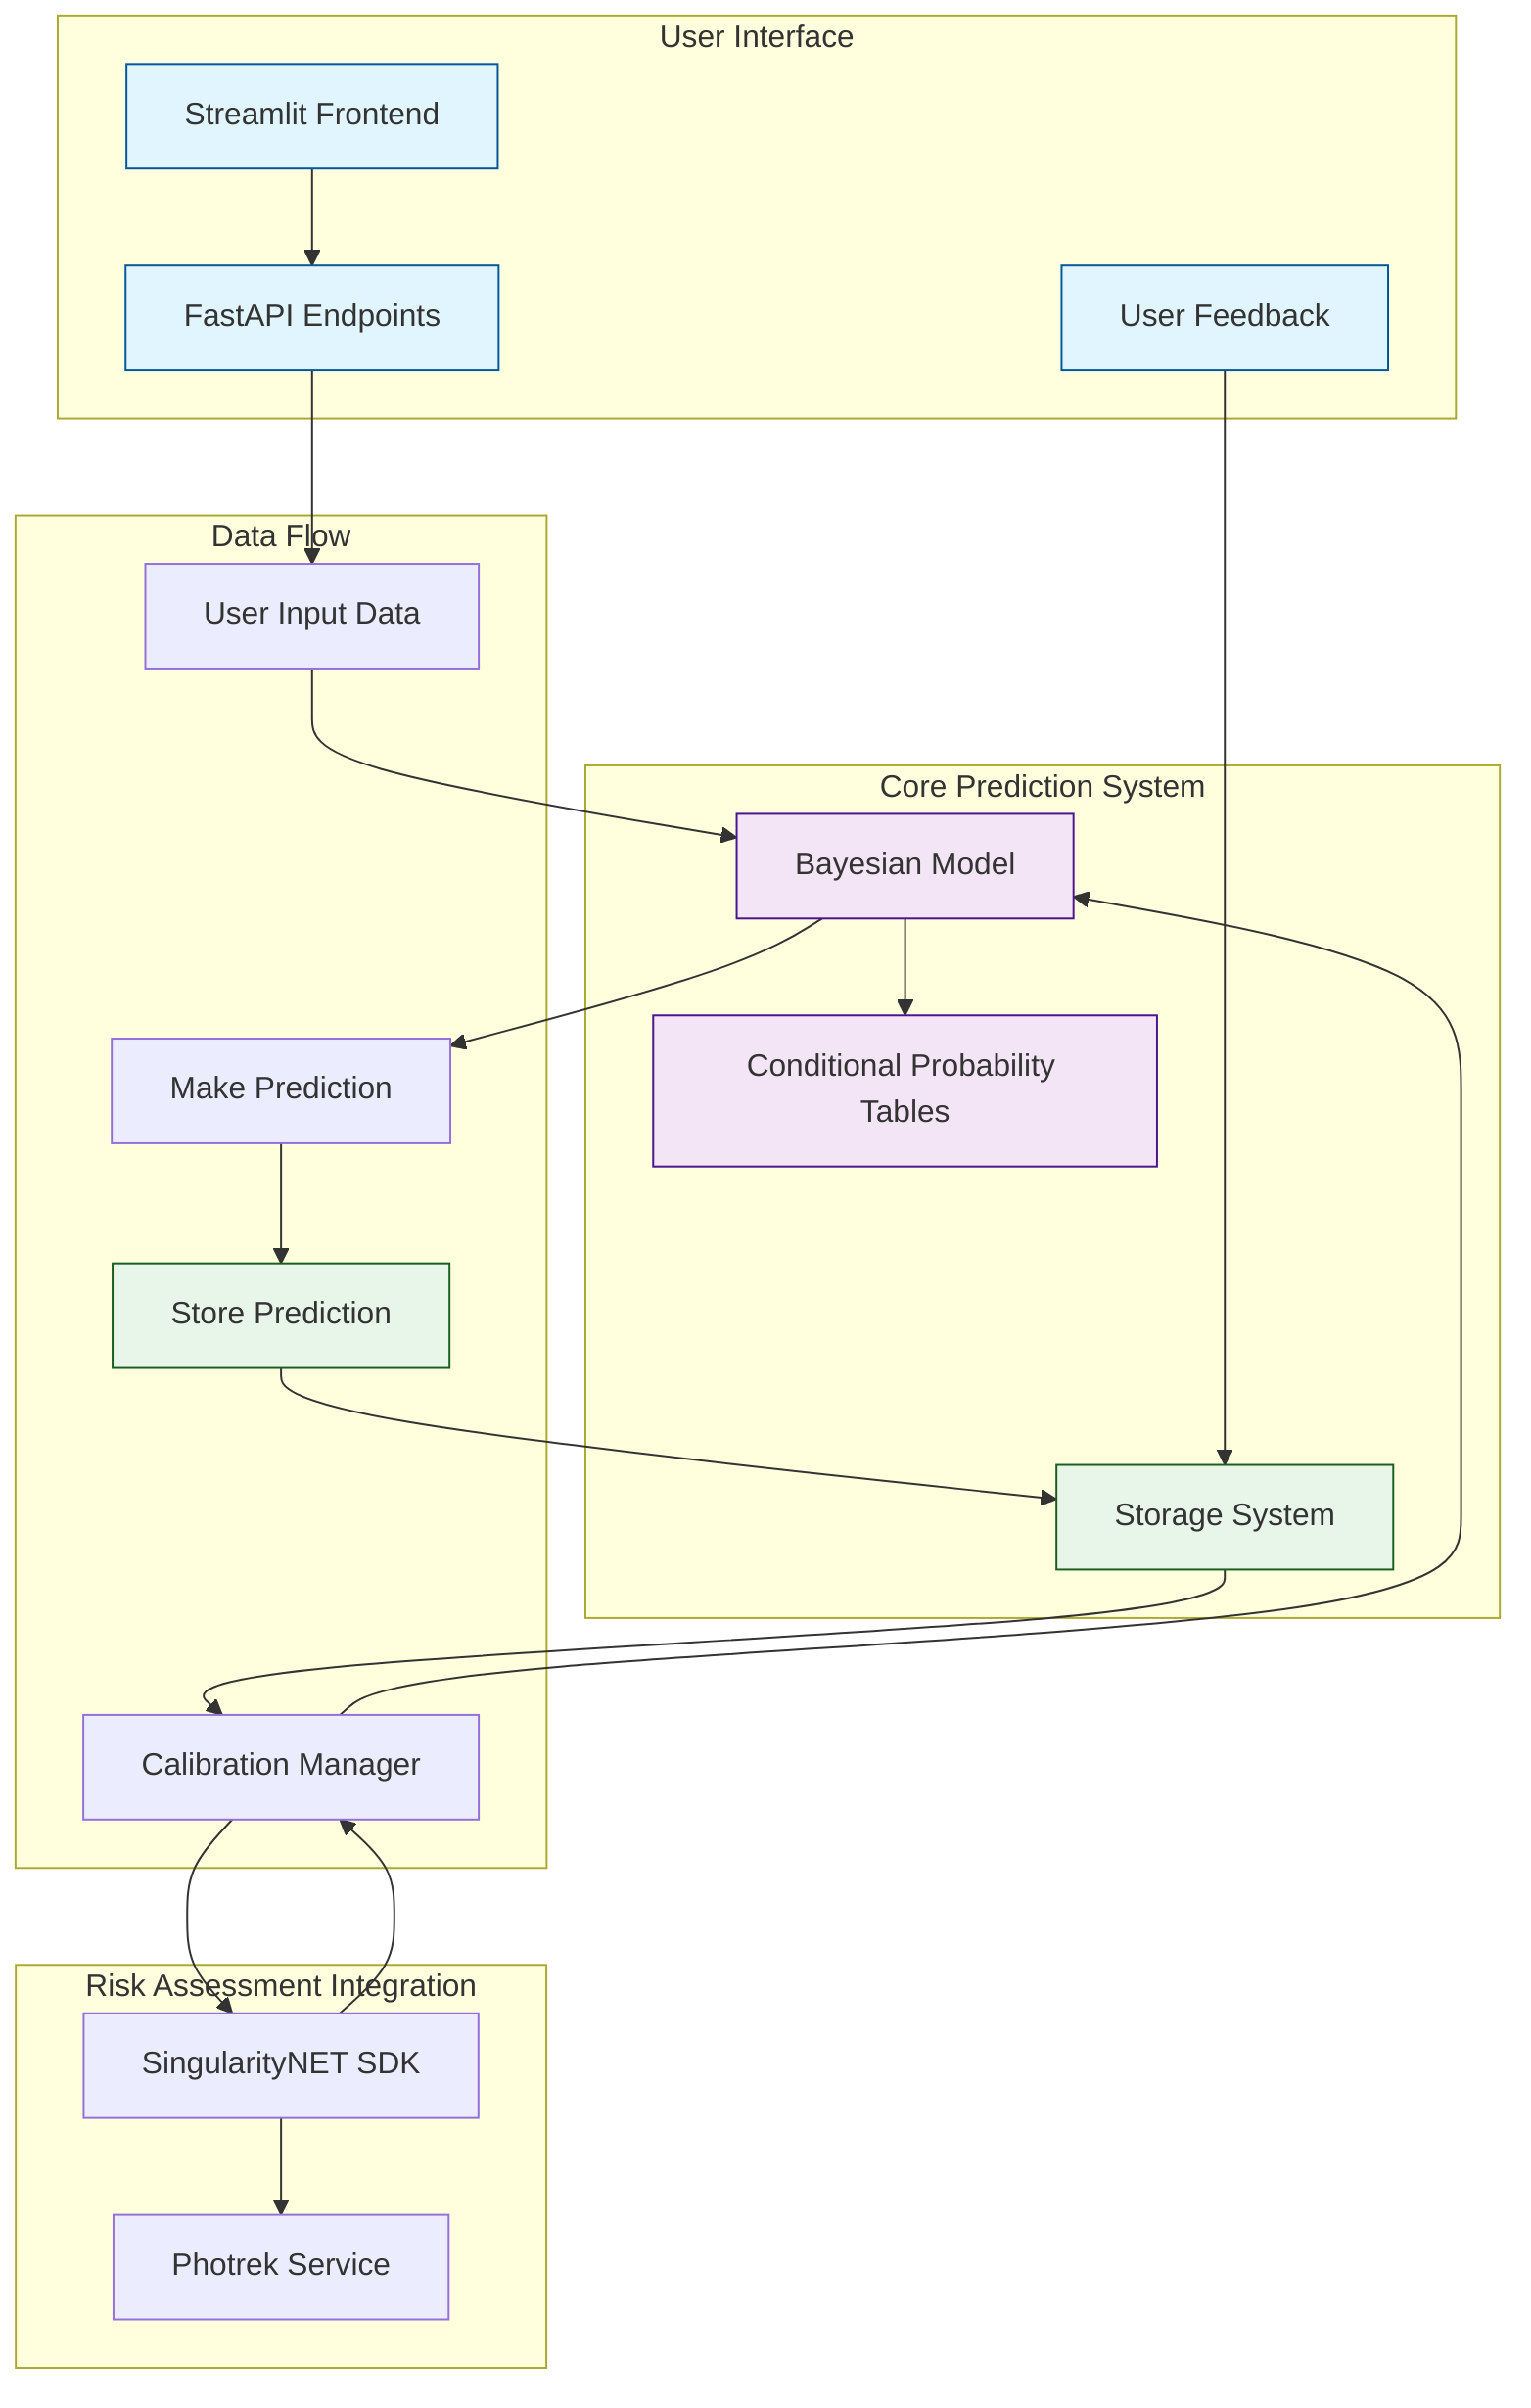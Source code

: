 flowchart TD
    subgraph User["User Interface"]
        UI[Streamlit Frontend]
        API[FastAPI Endpoints]
        Feedback[User Feedback]
    end

    subgraph Core["Core Prediction System"]
        BM[Bayesian Model]
        CPT[Conditional Probability Tables]
        Storage[Storage System]
        BM --> CPT
    end

    subgraph RAA["Risk Assessment Integration"]
        SNET[SingularityNET SDK]
        Photrek[Photrek Service]
        SNET --> Photrek
    end

    subgraph DataFlow["Data Flow"]
        Input[User Input Data]
        Predict[Make Prediction]
        Store[Store Prediction]
        Calibration[Calibration Manager]
    end

    UI --> API
    API --> Input
    Input --> BM
    BM --> Predict
    Predict --> Store
    Store --> Storage
    Feedback --> Storage
    
    Storage --> Calibration
    Calibration --> SNET
    SNET --> Calibration
    Calibration --> BM

    classDef primary fill:#e1f5fe,stroke:#01579b
    classDef secondary fill:#f3e5f5,stroke:#4a148c
    classDef storage fill:#e8f5e9,stroke:#1b5e20
    
    class UI,API,Feedback primary
    class BM,CPT secondary
    class Storage,Store storage